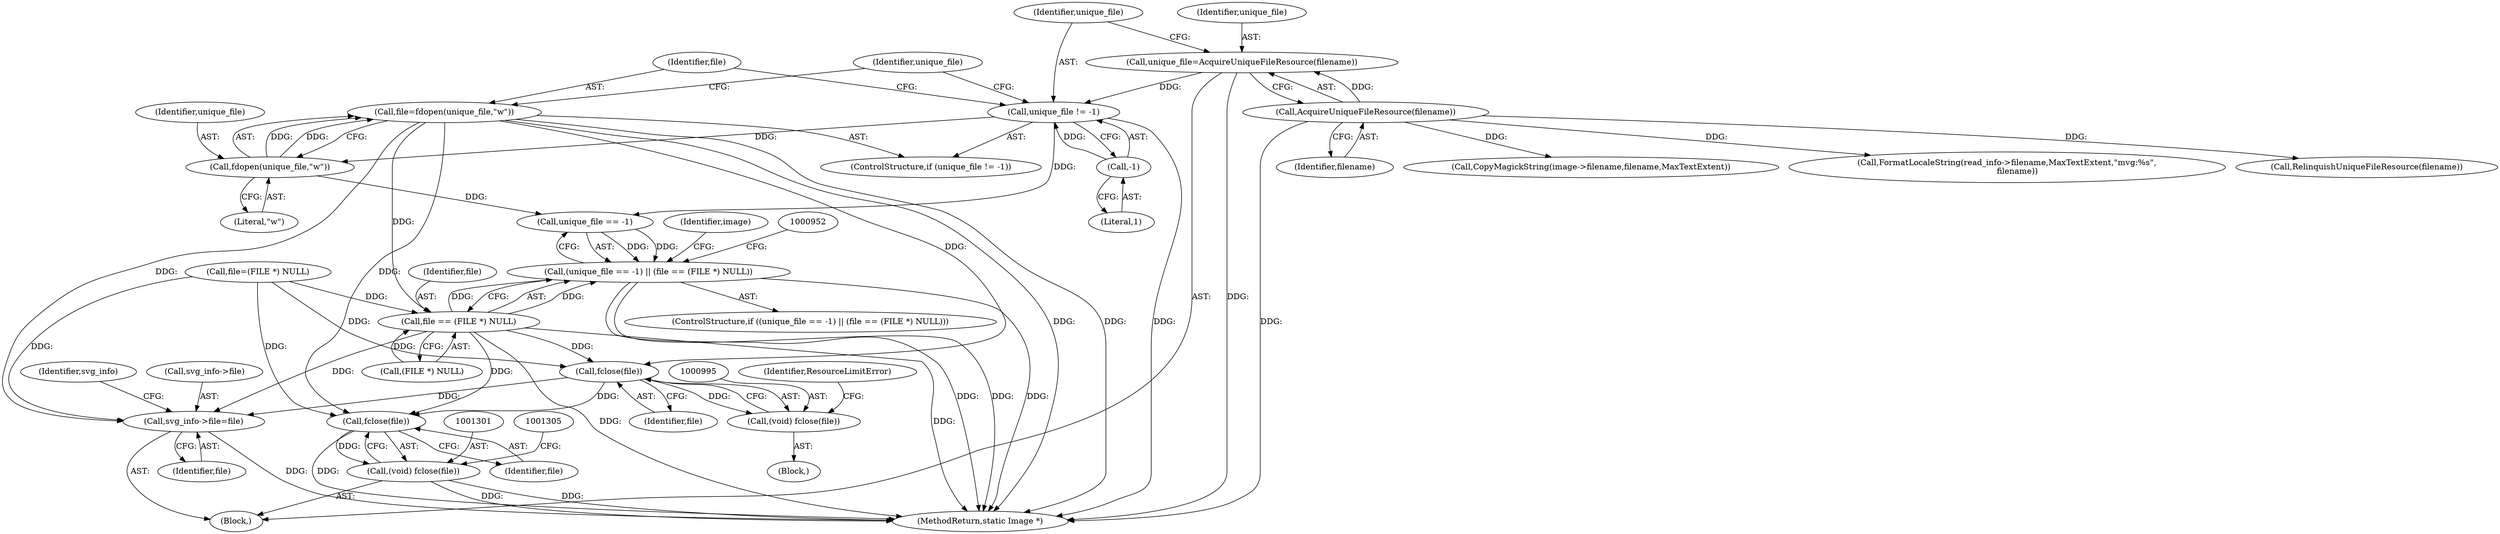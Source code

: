 digraph "0_ImageMagick_f6e9d0d9955e85bdd7540b251cd50d598dacc5e6_60@API" {
"1000934" [label="(Call,file=fdopen(unique_file,\"w\"))"];
"1000936" [label="(Call,fdopen(unique_file,\"w\"))"];
"1000930" [label="(Call,unique_file != -1)"];
"1000925" [label="(Call,unique_file=AcquireUniqueFileResource(filename))"];
"1000927" [label="(Call,AcquireUniqueFileResource(filename))"];
"1000932" [label="(Call,-1)"];
"1000945" [label="(Call,file == (FILE *) NULL)"];
"1000940" [label="(Call,(unique_file == -1) || (file == (FILE *) NULL))"];
"1000996" [label="(Call,fclose(file))"];
"1000994" [label="(Call,(void) fclose(file))"];
"1001001" [label="(Call,svg_info->file=file)"];
"1001302" [label="(Call,fclose(file))"];
"1001300" [label="(Call,(void) fclose(file))"];
"1000109" [label="(Block,)"];
"1001382" [label="(Call,FormatLocaleString(read_info->filename,MaxTextExtent,\"mvg:%s\",\n        filename))"];
"1000996" [label="(Call,fclose(file))"];
"1000931" [label="(Identifier,unique_file)"];
"1001005" [label="(Identifier,file)"];
"1000994" [label="(Call,(void) fclose(file))"];
"1001459" [label="(Call,RelinquishUniqueFileResource(filename))"];
"1001008" [label="(Identifier,svg_info)"];
"1000932" [label="(Call,-1)"];
"1000929" [label="(ControlStructure,if (unique_file != -1))"];
"1000936" [label="(Call,fdopen(unique_file,\"w\"))"];
"1000927" [label="(Call,AcquireUniqueFileResource(filename))"];
"1000947" [label="(Call,(FILE *) NULL)"];
"1000999" [label="(Identifier,ResourceLimitError)"];
"1000945" [label="(Call,file == (FILE *) NULL)"];
"1000939" [label="(ControlStructure,if ((unique_file == -1) || (file == (FILE *) NULL)))"];
"1000928" [label="(Identifier,filename)"];
"1000997" [label="(Identifier,file)"];
"1000930" [label="(Call,unique_file != -1)"];
"1000935" [label="(Identifier,file)"];
"1000942" [label="(Identifier,unique_file)"];
"1000920" [label="(Call,file=(FILE *) NULL)"];
"1001001" [label="(Call,svg_info->file=file)"];
"1000925" [label="(Call,unique_file=AcquireUniqueFileResource(filename))"];
"1000933" [label="(Literal,1)"];
"1000993" [label="(Block,)"];
"1001303" [label="(Identifier,file)"];
"1000938" [label="(Literal,\"w\")"];
"1000940" [label="(Call,(unique_file == -1) || (file == (FILE *) NULL))"];
"1000976" [label="(Identifier,image)"];
"1000953" [label="(Call,CopyMagickString(image->filename,filename,MaxTextExtent))"];
"1001300" [label="(Call,(void) fclose(file))"];
"1000941" [label="(Call,unique_file == -1)"];
"1000937" [label="(Identifier,unique_file)"];
"1000946" [label="(Identifier,file)"];
"1000934" [label="(Call,file=fdopen(unique_file,\"w\"))"];
"1001302" [label="(Call,fclose(file))"];
"1000926" [label="(Identifier,unique_file)"];
"1001002" [label="(Call,svg_info->file)"];
"1001464" [label="(MethodReturn,static Image *)"];
"1000934" -> "1000929"  [label="AST: "];
"1000934" -> "1000936"  [label="CFG: "];
"1000935" -> "1000934"  [label="AST: "];
"1000936" -> "1000934"  [label="AST: "];
"1000942" -> "1000934"  [label="CFG: "];
"1000934" -> "1001464"  [label="DDG: "];
"1000934" -> "1001464"  [label="DDG: "];
"1000936" -> "1000934"  [label="DDG: "];
"1000936" -> "1000934"  [label="DDG: "];
"1000934" -> "1000945"  [label="DDG: "];
"1000934" -> "1000996"  [label="DDG: "];
"1000934" -> "1001001"  [label="DDG: "];
"1000934" -> "1001302"  [label="DDG: "];
"1000936" -> "1000938"  [label="CFG: "];
"1000937" -> "1000936"  [label="AST: "];
"1000938" -> "1000936"  [label="AST: "];
"1000930" -> "1000936"  [label="DDG: "];
"1000936" -> "1000941"  [label="DDG: "];
"1000930" -> "1000929"  [label="AST: "];
"1000930" -> "1000932"  [label="CFG: "];
"1000931" -> "1000930"  [label="AST: "];
"1000932" -> "1000930"  [label="AST: "];
"1000935" -> "1000930"  [label="CFG: "];
"1000942" -> "1000930"  [label="CFG: "];
"1000930" -> "1001464"  [label="DDG: "];
"1000925" -> "1000930"  [label="DDG: "];
"1000932" -> "1000930"  [label="DDG: "];
"1000930" -> "1000941"  [label="DDG: "];
"1000925" -> "1000109"  [label="AST: "];
"1000925" -> "1000927"  [label="CFG: "];
"1000926" -> "1000925"  [label="AST: "];
"1000927" -> "1000925"  [label="AST: "];
"1000931" -> "1000925"  [label="CFG: "];
"1000925" -> "1001464"  [label="DDG: "];
"1000927" -> "1000925"  [label="DDG: "];
"1000927" -> "1000928"  [label="CFG: "];
"1000928" -> "1000927"  [label="AST: "];
"1000927" -> "1001464"  [label="DDG: "];
"1000927" -> "1000953"  [label="DDG: "];
"1000927" -> "1001382"  [label="DDG: "];
"1000927" -> "1001459"  [label="DDG: "];
"1000932" -> "1000933"  [label="CFG: "];
"1000933" -> "1000932"  [label="AST: "];
"1000945" -> "1000940"  [label="AST: "];
"1000945" -> "1000947"  [label="CFG: "];
"1000946" -> "1000945"  [label="AST: "];
"1000947" -> "1000945"  [label="AST: "];
"1000940" -> "1000945"  [label="CFG: "];
"1000945" -> "1001464"  [label="DDG: "];
"1000945" -> "1001464"  [label="DDG: "];
"1000945" -> "1000940"  [label="DDG: "];
"1000945" -> "1000940"  [label="DDG: "];
"1000920" -> "1000945"  [label="DDG: "];
"1000947" -> "1000945"  [label="DDG: "];
"1000945" -> "1000996"  [label="DDG: "];
"1000945" -> "1001001"  [label="DDG: "];
"1000945" -> "1001302"  [label="DDG: "];
"1000940" -> "1000939"  [label="AST: "];
"1000940" -> "1000941"  [label="CFG: "];
"1000941" -> "1000940"  [label="AST: "];
"1000952" -> "1000940"  [label="CFG: "];
"1000976" -> "1000940"  [label="CFG: "];
"1000940" -> "1001464"  [label="DDG: "];
"1000940" -> "1001464"  [label="DDG: "];
"1000940" -> "1001464"  [label="DDG: "];
"1000941" -> "1000940"  [label="DDG: "];
"1000941" -> "1000940"  [label="DDG: "];
"1000996" -> "1000994"  [label="AST: "];
"1000996" -> "1000997"  [label="CFG: "];
"1000997" -> "1000996"  [label="AST: "];
"1000994" -> "1000996"  [label="CFG: "];
"1000996" -> "1000994"  [label="DDG: "];
"1000920" -> "1000996"  [label="DDG: "];
"1000996" -> "1001001"  [label="DDG: "];
"1000996" -> "1001302"  [label="DDG: "];
"1000994" -> "1000993"  [label="AST: "];
"1000995" -> "1000994"  [label="AST: "];
"1000999" -> "1000994"  [label="CFG: "];
"1001001" -> "1000109"  [label="AST: "];
"1001001" -> "1001005"  [label="CFG: "];
"1001002" -> "1001001"  [label="AST: "];
"1001005" -> "1001001"  [label="AST: "];
"1001008" -> "1001001"  [label="CFG: "];
"1001001" -> "1001464"  [label="DDG: "];
"1000920" -> "1001001"  [label="DDG: "];
"1001302" -> "1001300"  [label="AST: "];
"1001302" -> "1001303"  [label="CFG: "];
"1001303" -> "1001302"  [label="AST: "];
"1001300" -> "1001302"  [label="CFG: "];
"1001302" -> "1001464"  [label="DDG: "];
"1001302" -> "1001300"  [label="DDG: "];
"1000920" -> "1001302"  [label="DDG: "];
"1001300" -> "1000109"  [label="AST: "];
"1001301" -> "1001300"  [label="AST: "];
"1001305" -> "1001300"  [label="CFG: "];
"1001300" -> "1001464"  [label="DDG: "];
"1001300" -> "1001464"  [label="DDG: "];
}
